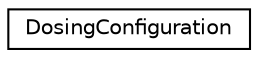 digraph "Graphical Class Hierarchy"
{
  edge [fontname="Helvetica",fontsize="10",labelfontname="Helvetica",labelfontsize="10"];
  node [fontname="Helvetica",fontsize="10",shape=record];
  rankdir="LR";
  Node0 [label="DosingConfiguration",height=0.2,width=0.4,color="black", fillcolor="white", style="filled",URL="$classDosingConfiguration.html"];
}
